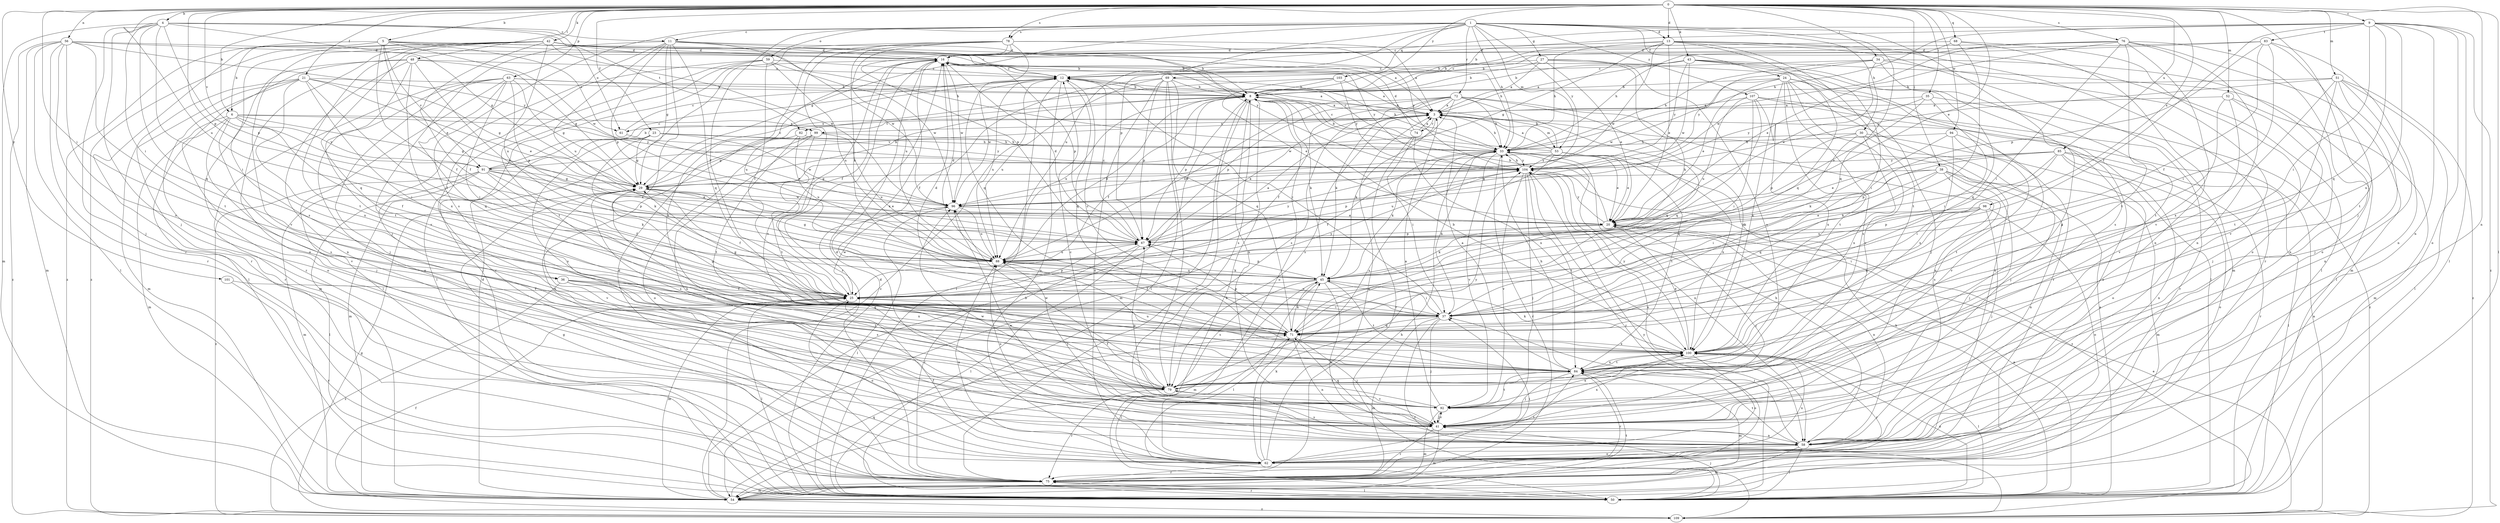 strict digraph  {
0;
1;
3;
4;
5;
6;
8;
9;
11;
12;
13;
16;
20;
21;
23;
24;
25;
27;
29;
30;
33;
34;
35;
36;
37;
38;
41;
42;
43;
45;
48;
50;
51;
52;
53;
54;
56;
58;
59;
61;
62;
63;
67;
68;
69;
71;
72;
74;
75;
76;
78;
79;
82;
83;
84;
85;
88;
91;
92;
94;
96;
98;
99;
100;
101;
103;
104;
107;
109;
0 -> 4  [label=b];
0 -> 5  [label=b];
0 -> 6  [label=b];
0 -> 9  [label=c];
0 -> 13  [label=d];
0 -> 20  [label=e];
0 -> 21  [label=f];
0 -> 23  [label=f];
0 -> 34  [label=i];
0 -> 35  [label=i];
0 -> 36  [label=i];
0 -> 38  [label=j];
0 -> 41  [label=j];
0 -> 42  [label=k];
0 -> 43  [label=k];
0 -> 48  [label=l];
0 -> 50  [label=l];
0 -> 51  [label=m];
0 -> 52  [label=m];
0 -> 56  [label=n];
0 -> 58  [label=n];
0 -> 63  [label=p];
0 -> 67  [label=p];
0 -> 68  [label=q];
0 -> 76  [label=s];
0 -> 78  [label=s];
0 -> 85  [label=u];
0 -> 88  [label=u];
0 -> 91  [label=v];
0 -> 94  [label=w];
0 -> 98  [label=x];
0 -> 101  [label=y];
0 -> 103  [label=y];
1 -> 11  [label=c];
1 -> 13  [label=d];
1 -> 24  [label=f];
1 -> 25  [label=f];
1 -> 27  [label=g];
1 -> 29  [label=g];
1 -> 30  [label=h];
1 -> 33  [label=h];
1 -> 41  [label=j];
1 -> 53  [label=m];
1 -> 59  [label=o];
1 -> 67  [label=p];
1 -> 69  [label=q];
1 -> 71  [label=q];
1 -> 72  [label=r];
1 -> 78  [label=s];
1 -> 79  [label=s];
1 -> 88  [label=u];
1 -> 104  [label=y];
1 -> 107  [label=z];
3 -> 33  [label=h];
3 -> 45  [label=k];
3 -> 53  [label=m];
3 -> 61  [label=o];
3 -> 74  [label=r];
3 -> 79  [label=s];
3 -> 82  [label=t];
3 -> 91  [label=v];
3 -> 99  [label=x];
4 -> 11  [label=c];
4 -> 29  [label=g];
4 -> 36  [label=i];
4 -> 37  [label=i];
4 -> 41  [label=j];
4 -> 54  [label=m];
4 -> 61  [label=o];
4 -> 67  [label=p];
4 -> 71  [label=q];
4 -> 75  [label=r];
4 -> 82  [label=t];
5 -> 6  [label=b];
5 -> 8  [label=b];
5 -> 12  [label=c];
5 -> 16  [label=d];
5 -> 20  [label=e];
5 -> 25  [label=f];
5 -> 61  [label=o];
5 -> 75  [label=r];
5 -> 91  [label=v];
5 -> 96  [label=w];
5 -> 109  [label=z];
6 -> 25  [label=f];
6 -> 29  [label=g];
6 -> 41  [label=j];
6 -> 54  [label=m];
6 -> 79  [label=s];
6 -> 91  [label=v];
6 -> 92  [label=v];
6 -> 99  [label=x];
6 -> 104  [label=y];
8 -> 3  [label=a];
8 -> 25  [label=f];
8 -> 45  [label=k];
8 -> 54  [label=m];
8 -> 62  [label=o];
8 -> 67  [label=p];
8 -> 75  [label=r];
8 -> 79  [label=s];
8 -> 88  [label=u];
9 -> 8  [label=b];
9 -> 12  [label=c];
9 -> 25  [label=f];
9 -> 33  [label=h];
9 -> 37  [label=i];
9 -> 50  [label=l];
9 -> 58  [label=n];
9 -> 62  [label=o];
9 -> 71  [label=q];
9 -> 83  [label=t];
9 -> 100  [label=x];
9 -> 109  [label=z];
11 -> 16  [label=d];
11 -> 29  [label=g];
11 -> 33  [label=h];
11 -> 41  [label=j];
11 -> 67  [label=p];
11 -> 71  [label=q];
11 -> 88  [label=u];
11 -> 92  [label=v];
11 -> 96  [label=w];
11 -> 100  [label=x];
11 -> 104  [label=y];
12 -> 8  [label=b];
12 -> 50  [label=l];
12 -> 62  [label=o];
12 -> 71  [label=q];
12 -> 88  [label=u];
12 -> 96  [label=w];
13 -> 8  [label=b];
13 -> 16  [label=d];
13 -> 20  [label=e];
13 -> 29  [label=g];
13 -> 33  [label=h];
13 -> 50  [label=l];
13 -> 54  [label=m];
13 -> 71  [label=q];
13 -> 75  [label=r];
13 -> 84  [label=t];
13 -> 96  [label=w];
16 -> 12  [label=c];
16 -> 25  [label=f];
16 -> 33  [label=h];
16 -> 67  [label=p];
16 -> 75  [label=r];
16 -> 92  [label=v];
16 -> 96  [label=w];
16 -> 100  [label=x];
16 -> 104  [label=y];
20 -> 8  [label=b];
20 -> 41  [label=j];
20 -> 45  [label=k];
20 -> 58  [label=n];
20 -> 67  [label=p];
20 -> 104  [label=y];
21 -> 8  [label=b];
21 -> 20  [label=e];
21 -> 25  [label=f];
21 -> 29  [label=g];
21 -> 37  [label=i];
21 -> 54  [label=m];
21 -> 62  [label=o];
21 -> 75  [label=r];
21 -> 100  [label=x];
23 -> 29  [label=g];
23 -> 33  [label=h];
23 -> 45  [label=k];
23 -> 54  [label=m];
23 -> 79  [label=s];
23 -> 96  [label=w];
23 -> 104  [label=y];
24 -> 8  [label=b];
24 -> 20  [label=e];
24 -> 41  [label=j];
24 -> 62  [label=o];
24 -> 75  [label=r];
24 -> 79  [label=s];
24 -> 84  [label=t];
24 -> 92  [label=v];
24 -> 96  [label=w];
24 -> 100  [label=x];
25 -> 37  [label=i];
25 -> 50  [label=l];
25 -> 54  [label=m];
25 -> 62  [label=o];
25 -> 67  [label=p];
25 -> 96  [label=w];
25 -> 104  [label=y];
27 -> 3  [label=a];
27 -> 8  [label=b];
27 -> 12  [label=c];
27 -> 20  [label=e];
27 -> 45  [label=k];
27 -> 50  [label=l];
27 -> 79  [label=s];
29 -> 8  [label=b];
29 -> 12  [label=c];
29 -> 20  [label=e];
29 -> 25  [label=f];
29 -> 79  [label=s];
29 -> 92  [label=v];
29 -> 96  [label=w];
30 -> 33  [label=h];
30 -> 41  [label=j];
30 -> 62  [label=o];
30 -> 67  [label=p];
30 -> 71  [label=q];
30 -> 100  [label=x];
33 -> 8  [label=b];
33 -> 20  [label=e];
33 -> 25  [label=f];
33 -> 45  [label=k];
33 -> 58  [label=n];
33 -> 75  [label=r];
33 -> 79  [label=s];
33 -> 92  [label=v];
33 -> 104  [label=y];
34 -> 12  [label=c];
34 -> 20  [label=e];
34 -> 33  [label=h];
34 -> 58  [label=n];
34 -> 84  [label=t];
34 -> 92  [label=v];
34 -> 104  [label=y];
35 -> 3  [label=a];
35 -> 20  [label=e];
35 -> 37  [label=i];
35 -> 104  [label=y];
35 -> 109  [label=z];
36 -> 25  [label=f];
36 -> 71  [label=q];
36 -> 79  [label=s];
36 -> 84  [label=t];
36 -> 100  [label=x];
36 -> 109  [label=z];
37 -> 12  [label=c];
37 -> 16  [label=d];
37 -> 29  [label=g];
37 -> 33  [label=h];
37 -> 41  [label=j];
37 -> 54  [label=m];
37 -> 71  [label=q];
37 -> 88  [label=u];
37 -> 109  [label=z];
38 -> 29  [label=g];
38 -> 37  [label=i];
38 -> 41  [label=j];
38 -> 45  [label=k];
38 -> 54  [label=m];
38 -> 58  [label=n];
38 -> 71  [label=q];
38 -> 79  [label=s];
41 -> 12  [label=c];
41 -> 54  [label=m];
41 -> 58  [label=n];
41 -> 71  [label=q];
41 -> 75  [label=r];
41 -> 88  [label=u];
41 -> 92  [label=v];
41 -> 96  [label=w];
41 -> 100  [label=x];
42 -> 3  [label=a];
42 -> 8  [label=b];
42 -> 16  [label=d];
42 -> 25  [label=f];
42 -> 33  [label=h];
42 -> 62  [label=o];
42 -> 71  [label=q];
42 -> 79  [label=s];
42 -> 84  [label=t];
42 -> 88  [label=u];
42 -> 92  [label=v];
42 -> 96  [label=w];
42 -> 109  [label=z];
43 -> 3  [label=a];
43 -> 8  [label=b];
43 -> 12  [label=c];
43 -> 37  [label=i];
43 -> 50  [label=l];
43 -> 71  [label=q];
43 -> 79  [label=s];
43 -> 96  [label=w];
43 -> 104  [label=y];
45 -> 25  [label=f];
45 -> 37  [label=i];
45 -> 50  [label=l];
45 -> 54  [label=m];
45 -> 58  [label=n];
45 -> 67  [label=p];
45 -> 79  [label=s];
45 -> 84  [label=t];
45 -> 88  [label=u];
48 -> 12  [label=c];
48 -> 29  [label=g];
48 -> 50  [label=l];
48 -> 58  [label=n];
48 -> 75  [label=r];
48 -> 84  [label=t];
48 -> 88  [label=u];
48 -> 100  [label=x];
50 -> 3  [label=a];
50 -> 8  [label=b];
50 -> 16  [label=d];
50 -> 20  [label=e];
50 -> 33  [label=h];
50 -> 41  [label=j];
50 -> 75  [label=r];
50 -> 100  [label=x];
50 -> 104  [label=y];
51 -> 8  [label=b];
51 -> 41  [label=j];
51 -> 50  [label=l];
51 -> 58  [label=n];
51 -> 84  [label=t];
51 -> 100  [label=x];
51 -> 104  [label=y];
51 -> 109  [label=z];
52 -> 3  [label=a];
52 -> 41  [label=j];
52 -> 54  [label=m];
52 -> 92  [label=v];
52 -> 100  [label=x];
53 -> 3  [label=a];
53 -> 8  [label=b];
53 -> 12  [label=c];
53 -> 20  [label=e];
53 -> 84  [label=t];
53 -> 88  [label=u];
53 -> 96  [label=w];
53 -> 100  [label=x];
53 -> 104  [label=y];
54 -> 8  [label=b];
54 -> 12  [label=c];
54 -> 16  [label=d];
54 -> 71  [label=q];
54 -> 84  [label=t];
54 -> 109  [label=z];
56 -> 8  [label=b];
56 -> 16  [label=d];
56 -> 41  [label=j];
56 -> 50  [label=l];
56 -> 54  [label=m];
56 -> 75  [label=r];
56 -> 79  [label=s];
56 -> 84  [label=t];
56 -> 104  [label=y];
56 -> 109  [label=z];
58 -> 16  [label=d];
58 -> 33  [label=h];
58 -> 37  [label=i];
58 -> 50  [label=l];
58 -> 54  [label=m];
58 -> 62  [label=o];
58 -> 79  [label=s];
58 -> 84  [label=t];
58 -> 96  [label=w];
59 -> 12  [label=c];
59 -> 25  [label=f];
59 -> 50  [label=l];
59 -> 75  [label=r];
59 -> 84  [label=t];
59 -> 88  [label=u];
59 -> 96  [label=w];
61 -> 12  [label=c];
61 -> 20  [label=e];
62 -> 3  [label=a];
62 -> 25  [label=f];
62 -> 45  [label=k];
62 -> 71  [label=q];
62 -> 75  [label=r];
62 -> 84  [label=t];
62 -> 88  [label=u];
62 -> 100  [label=x];
63 -> 3  [label=a];
63 -> 8  [label=b];
63 -> 29  [label=g];
63 -> 37  [label=i];
63 -> 41  [label=j];
63 -> 50  [label=l];
63 -> 54  [label=m];
63 -> 62  [label=o];
63 -> 67  [label=p];
63 -> 71  [label=q];
67 -> 3  [label=a];
67 -> 12  [label=c];
67 -> 16  [label=d];
67 -> 50  [label=l];
67 -> 75  [label=r];
67 -> 88  [label=u];
67 -> 104  [label=y];
68 -> 8  [label=b];
68 -> 16  [label=d];
68 -> 37  [label=i];
68 -> 58  [label=n];
68 -> 62  [label=o];
69 -> 8  [label=b];
69 -> 25  [label=f];
69 -> 33  [label=h];
69 -> 41  [label=j];
69 -> 50  [label=l];
69 -> 62  [label=o];
69 -> 67  [label=p];
69 -> 71  [label=q];
69 -> 88  [label=u];
71 -> 12  [label=c];
71 -> 29  [label=g];
71 -> 41  [label=j];
71 -> 45  [label=k];
71 -> 50  [label=l];
71 -> 58  [label=n];
71 -> 67  [label=p];
71 -> 100  [label=x];
72 -> 3  [label=a];
72 -> 25  [label=f];
72 -> 33  [label=h];
72 -> 45  [label=k];
72 -> 58  [label=n];
72 -> 67  [label=p];
72 -> 71  [label=q];
72 -> 79  [label=s];
72 -> 88  [label=u];
72 -> 96  [label=w];
72 -> 100  [label=x];
74 -> 3  [label=a];
74 -> 12  [label=c];
74 -> 16  [label=d];
74 -> 37  [label=i];
74 -> 75  [label=r];
74 -> 100  [label=x];
75 -> 16  [label=d];
75 -> 29  [label=g];
75 -> 37  [label=i];
75 -> 50  [label=l];
75 -> 54  [label=m];
76 -> 16  [label=d];
76 -> 20  [label=e];
76 -> 33  [label=h];
76 -> 37  [label=i];
76 -> 54  [label=m];
76 -> 58  [label=n];
76 -> 62  [label=o];
76 -> 84  [label=t];
76 -> 92  [label=v];
76 -> 96  [label=w];
78 -> 3  [label=a];
78 -> 16  [label=d];
78 -> 37  [label=i];
78 -> 45  [label=k];
78 -> 50  [label=l];
78 -> 67  [label=p];
78 -> 71  [label=q];
78 -> 79  [label=s];
78 -> 88  [label=u];
78 -> 104  [label=y];
79 -> 25  [label=f];
79 -> 75  [label=r];
79 -> 92  [label=v];
79 -> 96  [label=w];
79 -> 104  [label=y];
82 -> 33  [label=h];
82 -> 58  [label=n];
82 -> 84  [label=t];
82 -> 88  [label=u];
83 -> 8  [label=b];
83 -> 16  [label=d];
83 -> 25  [label=f];
83 -> 37  [label=i];
83 -> 58  [label=n];
83 -> 67  [label=p];
83 -> 84  [label=t];
84 -> 3  [label=a];
84 -> 33  [label=h];
84 -> 41  [label=j];
84 -> 54  [label=m];
84 -> 75  [label=r];
84 -> 79  [label=s];
84 -> 88  [label=u];
84 -> 100  [label=x];
85 -> 20  [label=e];
85 -> 37  [label=i];
85 -> 45  [label=k];
85 -> 50  [label=l];
85 -> 58  [label=n];
85 -> 62  [label=o];
85 -> 67  [label=p];
85 -> 75  [label=r];
85 -> 104  [label=y];
88 -> 3  [label=a];
88 -> 8  [label=b];
88 -> 16  [label=d];
88 -> 29  [label=g];
88 -> 41  [label=j];
88 -> 45  [label=k];
91 -> 8  [label=b];
91 -> 12  [label=c];
91 -> 20  [label=e];
91 -> 25  [label=f];
91 -> 29  [label=g];
91 -> 45  [label=k];
91 -> 50  [label=l];
91 -> 54  [label=m];
91 -> 67  [label=p];
91 -> 109  [label=z];
92 -> 3  [label=a];
92 -> 8  [label=b];
92 -> 41  [label=j];
92 -> 54  [label=m];
92 -> 67  [label=p];
92 -> 84  [label=t];
92 -> 100  [label=x];
94 -> 33  [label=h];
94 -> 45  [label=k];
94 -> 84  [label=t];
94 -> 92  [label=v];
94 -> 100  [label=x];
96 -> 20  [label=e];
96 -> 50  [label=l];
96 -> 88  [label=u];
98 -> 20  [label=e];
98 -> 37  [label=i];
98 -> 41  [label=j];
98 -> 62  [label=o];
98 -> 67  [label=p];
98 -> 71  [label=q];
98 -> 88  [label=u];
99 -> 29  [label=g];
99 -> 33  [label=h];
99 -> 58  [label=n];
99 -> 62  [label=o];
99 -> 84  [label=t];
99 -> 88  [label=u];
100 -> 8  [label=b];
100 -> 20  [label=e];
100 -> 45  [label=k];
100 -> 50  [label=l];
100 -> 62  [label=o];
100 -> 75  [label=r];
100 -> 84  [label=t];
100 -> 104  [label=y];
101 -> 25  [label=f];
101 -> 75  [label=r];
103 -> 3  [label=a];
103 -> 8  [label=b];
103 -> 20  [label=e];
103 -> 88  [label=u];
103 -> 104  [label=y];
104 -> 29  [label=g];
104 -> 33  [label=h];
104 -> 41  [label=j];
104 -> 58  [label=n];
104 -> 67  [label=p];
104 -> 75  [label=r];
104 -> 84  [label=t];
104 -> 92  [label=v];
104 -> 109  [label=z];
107 -> 3  [label=a];
107 -> 37  [label=i];
107 -> 62  [label=o];
107 -> 71  [label=q];
107 -> 75  [label=r];
107 -> 88  [label=u];
107 -> 100  [label=x];
109 -> 3  [label=a];
109 -> 20  [label=e];
109 -> 25  [label=f];
109 -> 29  [label=g];
109 -> 33  [label=h];
}
